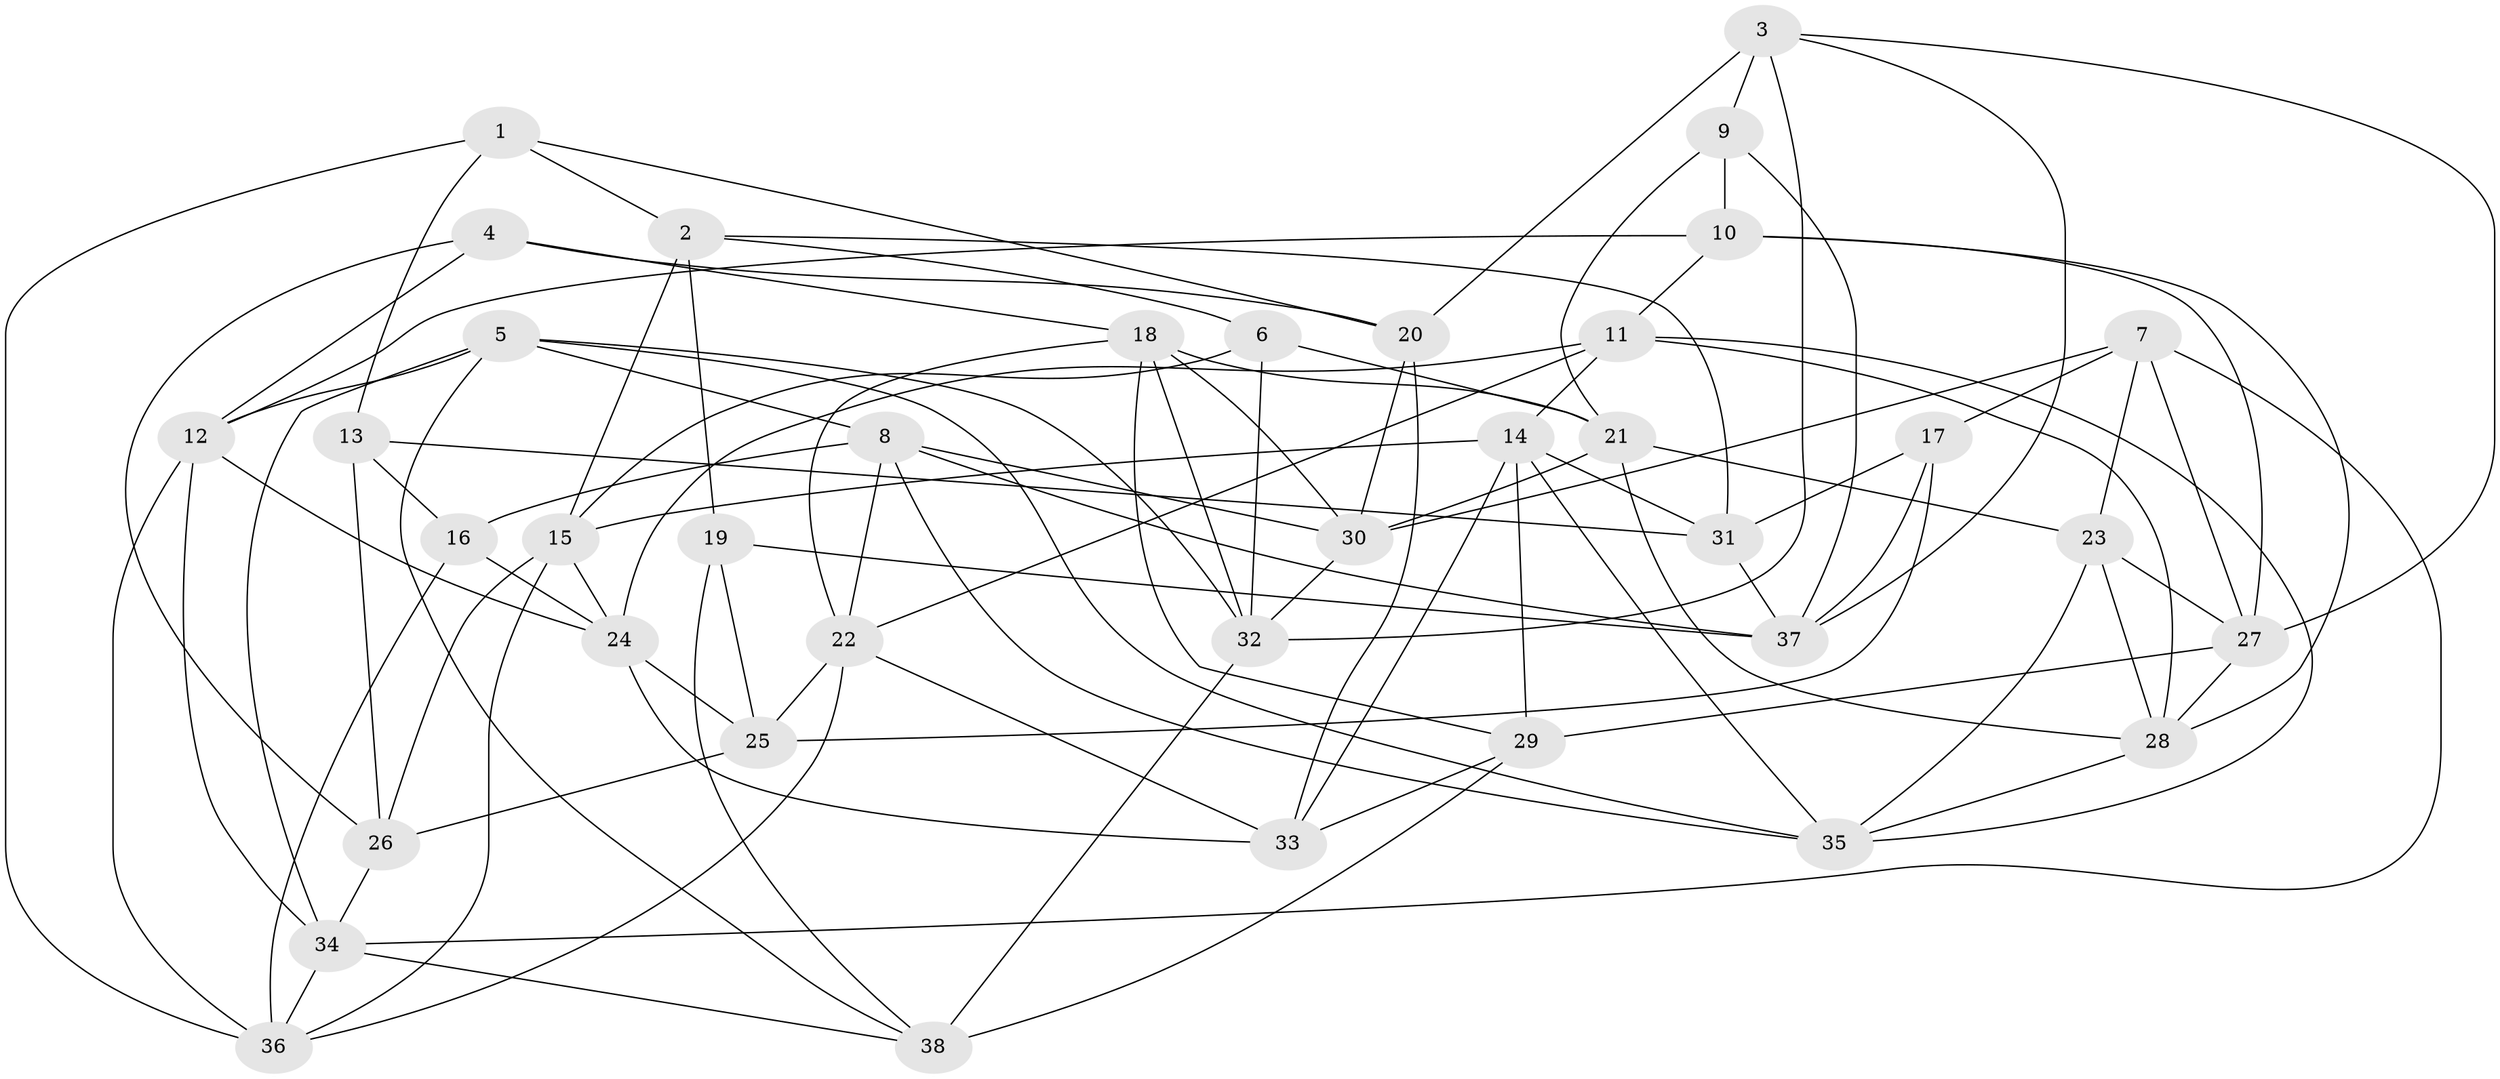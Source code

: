 // original degree distribution, {4: 1.0}
// Generated by graph-tools (version 1.1) at 2025/03/03/09/25 03:03:01]
// undirected, 38 vertices, 100 edges
graph export_dot {
graph [start="1"]
  node [color=gray90,style=filled];
  1;
  2;
  3;
  4;
  5;
  6;
  7;
  8;
  9;
  10;
  11;
  12;
  13;
  14;
  15;
  16;
  17;
  18;
  19;
  20;
  21;
  22;
  23;
  24;
  25;
  26;
  27;
  28;
  29;
  30;
  31;
  32;
  33;
  34;
  35;
  36;
  37;
  38;
  1 -- 2 [weight=1.0];
  1 -- 13 [weight=1.0];
  1 -- 20 [weight=1.0];
  1 -- 36 [weight=1.0];
  2 -- 6 [weight=1.0];
  2 -- 15 [weight=1.0];
  2 -- 19 [weight=2.0];
  2 -- 31 [weight=1.0];
  3 -- 9 [weight=2.0];
  3 -- 20 [weight=1.0];
  3 -- 27 [weight=1.0];
  3 -- 32 [weight=1.0];
  3 -- 37 [weight=1.0];
  4 -- 12 [weight=1.0];
  4 -- 18 [weight=1.0];
  4 -- 20 [weight=1.0];
  4 -- 26 [weight=1.0];
  5 -- 8 [weight=1.0];
  5 -- 12 [weight=1.0];
  5 -- 32 [weight=1.0];
  5 -- 34 [weight=1.0];
  5 -- 35 [weight=1.0];
  5 -- 38 [weight=1.0];
  6 -- 15 [weight=1.0];
  6 -- 21 [weight=1.0];
  6 -- 32 [weight=1.0];
  7 -- 17 [weight=1.0];
  7 -- 23 [weight=2.0];
  7 -- 27 [weight=1.0];
  7 -- 30 [weight=1.0];
  7 -- 34 [weight=1.0];
  8 -- 16 [weight=1.0];
  8 -- 22 [weight=1.0];
  8 -- 30 [weight=1.0];
  8 -- 35 [weight=1.0];
  8 -- 37 [weight=1.0];
  9 -- 10 [weight=2.0];
  9 -- 21 [weight=1.0];
  9 -- 37 [weight=1.0];
  10 -- 11 [weight=1.0];
  10 -- 12 [weight=1.0];
  10 -- 27 [weight=1.0];
  10 -- 28 [weight=1.0];
  11 -- 14 [weight=1.0];
  11 -- 22 [weight=1.0];
  11 -- 24 [weight=1.0];
  11 -- 28 [weight=1.0];
  11 -- 35 [weight=1.0];
  12 -- 24 [weight=1.0];
  12 -- 34 [weight=1.0];
  12 -- 36 [weight=1.0];
  13 -- 16 [weight=1.0];
  13 -- 26 [weight=2.0];
  13 -- 31 [weight=2.0];
  14 -- 15 [weight=1.0];
  14 -- 29 [weight=1.0];
  14 -- 31 [weight=1.0];
  14 -- 33 [weight=1.0];
  14 -- 35 [weight=1.0];
  15 -- 24 [weight=1.0];
  15 -- 26 [weight=1.0];
  15 -- 36 [weight=1.0];
  16 -- 24 [weight=1.0];
  16 -- 36 [weight=1.0];
  17 -- 25 [weight=1.0];
  17 -- 31 [weight=1.0];
  17 -- 37 [weight=1.0];
  18 -- 21 [weight=1.0];
  18 -- 22 [weight=1.0];
  18 -- 29 [weight=1.0];
  18 -- 30 [weight=1.0];
  18 -- 32 [weight=1.0];
  19 -- 25 [weight=2.0];
  19 -- 37 [weight=1.0];
  19 -- 38 [weight=1.0];
  20 -- 30 [weight=1.0];
  20 -- 33 [weight=2.0];
  21 -- 23 [weight=1.0];
  21 -- 28 [weight=1.0];
  21 -- 30 [weight=1.0];
  22 -- 25 [weight=1.0];
  22 -- 33 [weight=1.0];
  22 -- 36 [weight=1.0];
  23 -- 27 [weight=1.0];
  23 -- 28 [weight=1.0];
  23 -- 35 [weight=1.0];
  24 -- 25 [weight=1.0];
  24 -- 33 [weight=1.0];
  25 -- 26 [weight=1.0];
  26 -- 34 [weight=1.0];
  27 -- 28 [weight=1.0];
  27 -- 29 [weight=1.0];
  28 -- 35 [weight=1.0];
  29 -- 33 [weight=1.0];
  29 -- 38 [weight=2.0];
  30 -- 32 [weight=1.0];
  31 -- 37 [weight=1.0];
  32 -- 38 [weight=1.0];
  34 -- 36 [weight=1.0];
  34 -- 38 [weight=1.0];
}

